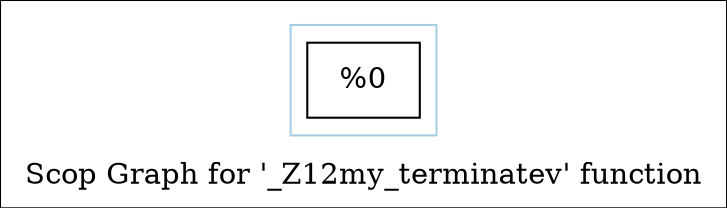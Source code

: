 digraph "Scop Graph for '_Z12my_terminatev' function" {
	label="Scop Graph for '_Z12my_terminatev' function";

	Node0x937f30 [shape=record,label="{%0}"];
	colorscheme = "paired12"
        subgraph cluster_0x92c210 {
          label = "";
          style = solid;
          color = 1
          Node0x937f30;
        }
}
